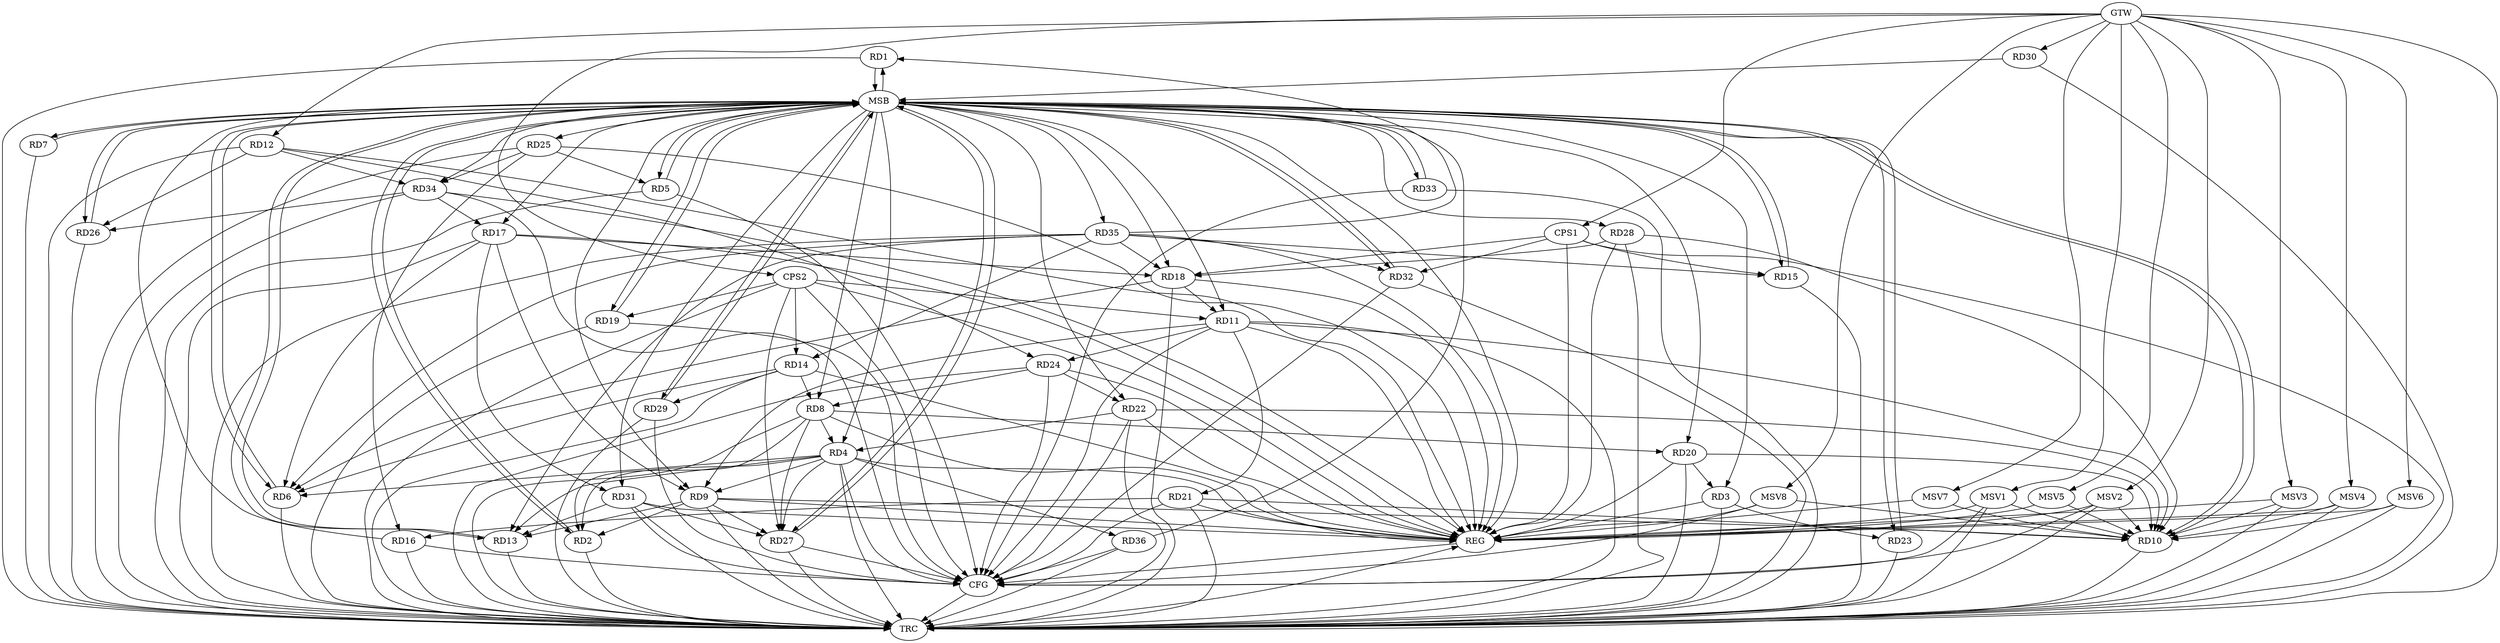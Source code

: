 strict digraph G {
  RD1 [ label="RD1" ];
  RD2 [ label="RD2" ];
  RD3 [ label="RD3" ];
  RD4 [ label="RD4" ];
  RD5 [ label="RD5" ];
  RD6 [ label="RD6" ];
  RD7 [ label="RD7" ];
  RD8 [ label="RD8" ];
  RD9 [ label="RD9" ];
  RD10 [ label="RD10" ];
  RD11 [ label="RD11" ];
  RD12 [ label="RD12" ];
  RD13 [ label="RD13" ];
  RD14 [ label="RD14" ];
  RD15 [ label="RD15" ];
  RD16 [ label="RD16" ];
  RD17 [ label="RD17" ];
  RD18 [ label="RD18" ];
  RD19 [ label="RD19" ];
  RD20 [ label="RD20" ];
  RD21 [ label="RD21" ];
  RD22 [ label="RD22" ];
  RD23 [ label="RD23" ];
  RD24 [ label="RD24" ];
  RD25 [ label="RD25" ];
  RD26 [ label="RD26" ];
  RD27 [ label="RD27" ];
  RD28 [ label="RD28" ];
  RD29 [ label="RD29" ];
  RD30 [ label="RD30" ];
  RD31 [ label="RD31" ];
  RD32 [ label="RD32" ];
  RD33 [ label="RD33" ];
  RD34 [ label="RD34" ];
  RD35 [ label="RD35" ];
  RD36 [ label="RD36" ];
  CPS1 [ label="CPS1" ];
  CPS2 [ label="CPS2" ];
  GTW [ label="GTW" ];
  REG [ label="REG" ];
  MSB [ label="MSB" ];
  CFG [ label="CFG" ];
  TRC [ label="TRC" ];
  MSV1 [ label="MSV1" ];
  MSV2 [ label="MSV2" ];
  MSV3 [ label="MSV3" ];
  MSV4 [ label="MSV4" ];
  MSV5 [ label="MSV5" ];
  MSV6 [ label="MSV6" ];
  MSV7 [ label="MSV7" ];
  MSV8 [ label="MSV8" ];
  RD35 -> RD1;
  RD4 -> RD2;
  RD8 -> RD2;
  RD9 -> RD2;
  RD20 -> RD3;
  RD3 -> RD23;
  RD4 -> RD6;
  RD8 -> RD4;
  RD4 -> RD9;
  RD4 -> RD13;
  RD22 -> RD4;
  RD4 -> RD27;
  RD4 -> RD36;
  RD25 -> RD5;
  RD14 -> RD6;
  RD17 -> RD6;
  RD18 -> RD6;
  RD35 -> RD6;
  RD14 -> RD8;
  RD8 -> RD20;
  RD24 -> RD8;
  RD8 -> RD27;
  RD9 -> RD10;
  RD11 -> RD9;
  RD9 -> RD13;
  RD17 -> RD9;
  RD9 -> RD27;
  RD11 -> RD10;
  RD20 -> RD10;
  RD21 -> RD10;
  RD22 -> RD10;
  RD28 -> RD10;
  RD18 -> RD11;
  RD11 -> RD21;
  RD11 -> RD24;
  RD12 -> RD24;
  RD12 -> RD26;
  RD12 -> RD34;
  RD31 -> RD13;
  RD35 -> RD13;
  RD14 -> RD29;
  RD35 -> RD14;
  RD35 -> RD15;
  RD21 -> RD16;
  RD25 -> RD16;
  RD17 -> RD18;
  RD17 -> RD31;
  RD34 -> RD17;
  RD28 -> RD18;
  RD35 -> RD18;
  RD24 -> RD22;
  RD25 -> RD34;
  RD34 -> RD26;
  RD31 -> RD27;
  RD35 -> RD32;
  CPS1 -> RD15;
  CPS1 -> RD32;
  CPS1 -> RD18;
  CPS2 -> RD14;
  CPS2 -> RD27;
  CPS2 -> RD19;
  CPS2 -> RD11;
  GTW -> RD12;
  GTW -> RD30;
  GTW -> CPS1;
  GTW -> CPS2;
  RD3 -> REG;
  RD4 -> REG;
  RD8 -> REG;
  RD9 -> REG;
  RD11 -> REG;
  RD12 -> REG;
  RD14 -> REG;
  RD17 -> REG;
  RD18 -> REG;
  RD20 -> REG;
  RD21 -> REG;
  RD22 -> REG;
  RD24 -> REG;
  RD25 -> REG;
  RD28 -> REG;
  RD31 -> REG;
  RD34 -> REG;
  RD35 -> REG;
  CPS1 -> REG;
  CPS2 -> REG;
  RD1 -> MSB;
  MSB -> RD13;
  MSB -> RD22;
  MSB -> RD33;
  MSB -> REG;
  RD2 -> MSB;
  MSB -> RD7;
  MSB -> RD9;
  MSB -> RD10;
  MSB -> RD28;
  RD5 -> MSB;
  MSB -> RD11;
  MSB -> RD34;
  MSB -> RD35;
  RD6 -> MSB;
  MSB -> RD4;
  MSB -> RD23;
  RD7 -> MSB;
  RD10 -> MSB;
  MSB -> RD5;
  MSB -> RD18;
  MSB -> RD25;
  MSB -> RD32;
  RD13 -> MSB;
  MSB -> RD17;
  MSB -> RD19;
  RD15 -> MSB;
  RD16 -> MSB;
  MSB -> RD15;
  RD19 -> MSB;
  RD23 -> MSB;
  MSB -> RD3;
  RD26 -> MSB;
  MSB -> RD6;
  MSB -> RD8;
  MSB -> RD20;
  MSB -> RD31;
  RD27 -> MSB;
  MSB -> RD2;
  RD29 -> MSB;
  RD30 -> MSB;
  MSB -> RD26;
  RD32 -> MSB;
  MSB -> RD1;
  MSB -> RD29;
  RD33 -> MSB;
  MSB -> RD27;
  RD36 -> MSB;
  RD32 -> CFG;
  RD16 -> CFG;
  RD31 -> CFG;
  RD21 -> CFG;
  RD27 -> CFG;
  RD19 -> CFG;
  RD24 -> CFG;
  RD34 -> CFG;
  RD5 -> CFG;
  RD4 -> CFG;
  RD11 -> CFG;
  RD36 -> CFG;
  RD29 -> CFG;
  CPS2 -> CFG;
  RD22 -> CFG;
  RD33 -> CFG;
  REG -> CFG;
  RD1 -> TRC;
  RD2 -> TRC;
  RD3 -> TRC;
  RD4 -> TRC;
  RD5 -> TRC;
  RD6 -> TRC;
  RD7 -> TRC;
  RD8 -> TRC;
  RD9 -> TRC;
  RD10 -> TRC;
  RD11 -> TRC;
  RD12 -> TRC;
  RD13 -> TRC;
  RD14 -> TRC;
  RD15 -> TRC;
  RD16 -> TRC;
  RD17 -> TRC;
  RD18 -> TRC;
  RD19 -> TRC;
  RD20 -> TRC;
  RD21 -> TRC;
  RD22 -> TRC;
  RD23 -> TRC;
  RD24 -> TRC;
  RD25 -> TRC;
  RD26 -> TRC;
  RD27 -> TRC;
  RD28 -> TRC;
  RD29 -> TRC;
  RD30 -> TRC;
  RD31 -> TRC;
  RD32 -> TRC;
  RD33 -> TRC;
  RD34 -> TRC;
  RD35 -> TRC;
  RD36 -> TRC;
  CPS1 -> TRC;
  CPS2 -> TRC;
  GTW -> TRC;
  CFG -> TRC;
  TRC -> REG;
  MSV1 -> RD10;
  GTW -> MSV1;
  MSV1 -> REG;
  MSV1 -> TRC;
  MSV1 -> CFG;
  MSV2 -> RD10;
  GTW -> MSV2;
  MSV2 -> REG;
  MSV2 -> TRC;
  MSV2 -> CFG;
  MSV3 -> RD10;
  GTW -> MSV3;
  MSV3 -> REG;
  MSV3 -> TRC;
  MSV4 -> RD10;
  GTW -> MSV4;
  MSV4 -> REG;
  MSV4 -> TRC;
  MSV5 -> RD10;
  GTW -> MSV5;
  MSV5 -> REG;
  MSV6 -> RD10;
  MSV7 -> RD10;
  GTW -> MSV6;
  MSV6 -> REG;
  MSV6 -> TRC;
  GTW -> MSV7;
  MSV7 -> REG;
  MSV8 -> RD10;
  GTW -> MSV8;
  MSV8 -> REG;
  MSV8 -> CFG;
}
